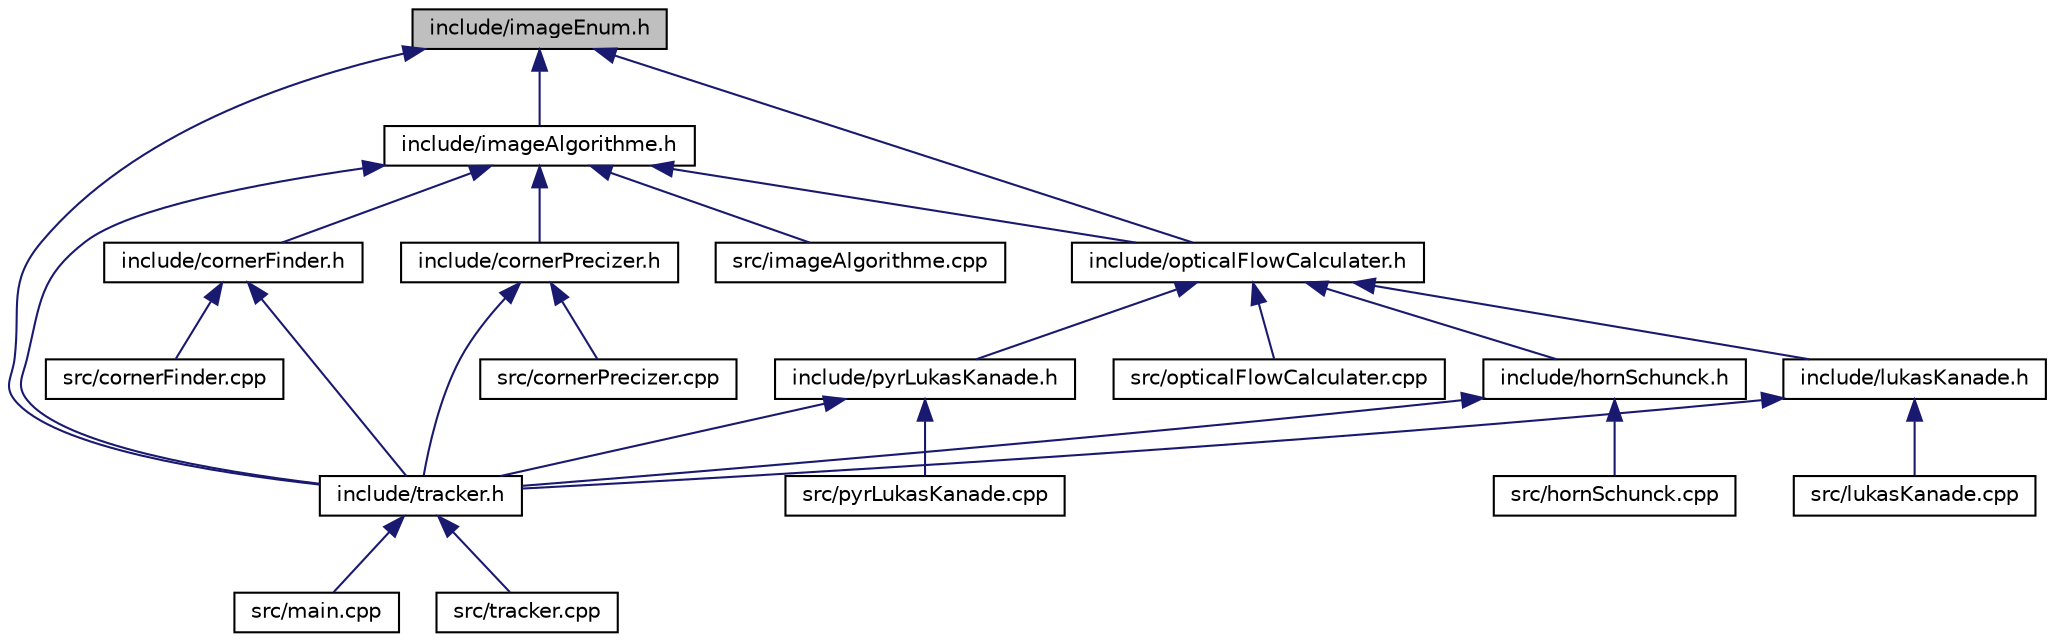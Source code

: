 digraph G
{
  edge [fontname="Helvetica",fontsize="10",labelfontname="Helvetica",labelfontsize="10"];
  node [fontname="Helvetica",fontsize="10",shape=record];
  Node1 [label="include/imageEnum.h",height=0.2,width=0.4,color="black", fillcolor="grey75", style="filled" fontcolor="black"];
  Node1 -> Node2 [dir="back",color="midnightblue",fontsize="10",style="solid",fontname="Helvetica"];
  Node2 [label="include/imageAlgorithme.h",height=0.2,width=0.4,color="black", fillcolor="white", style="filled",URL="$image_algorithme_8h.html"];
  Node2 -> Node3 [dir="back",color="midnightblue",fontsize="10",style="solid",fontname="Helvetica"];
  Node3 [label="src/imageAlgorithme.cpp",height=0.2,width=0.4,color="black", fillcolor="white", style="filled",URL="$image_algorithme_8cpp.html"];
  Node2 -> Node4 [dir="back",color="midnightblue",fontsize="10",style="solid",fontname="Helvetica"];
  Node4 [label="include/cornerFinder.h",height=0.2,width=0.4,color="black", fillcolor="white", style="filled",URL="$corner_finder_8h.html"];
  Node4 -> Node5 [dir="back",color="midnightblue",fontsize="10",style="solid",fontname="Helvetica"];
  Node5 [label="src/cornerFinder.cpp",height=0.2,width=0.4,color="black", fillcolor="white", style="filled",URL="$corner_finder_8cpp.html"];
  Node4 -> Node6 [dir="back",color="midnightblue",fontsize="10",style="solid",fontname="Helvetica"];
  Node6 [label="include/tracker.h",height=0.2,width=0.4,color="black", fillcolor="white", style="filled",URL="$tracker_8h.html"];
  Node6 -> Node7 [dir="back",color="midnightblue",fontsize="10",style="solid",fontname="Helvetica"];
  Node7 [label="src/main.cpp",height=0.2,width=0.4,color="black", fillcolor="white", style="filled",URL="$main_8cpp.html"];
  Node6 -> Node8 [dir="back",color="midnightblue",fontsize="10",style="solid",fontname="Helvetica"];
  Node8 [label="src/tracker.cpp",height=0.2,width=0.4,color="black", fillcolor="white", style="filled",URL="$tracker_8cpp.html"];
  Node2 -> Node9 [dir="back",color="midnightblue",fontsize="10",style="solid",fontname="Helvetica"];
  Node9 [label="include/cornerPrecizer.h",height=0.2,width=0.4,color="black", fillcolor="white", style="filled",URL="$corner_precizer_8h.html"];
  Node9 -> Node10 [dir="back",color="midnightblue",fontsize="10",style="solid",fontname="Helvetica"];
  Node10 [label="src/cornerPrecizer.cpp",height=0.2,width=0.4,color="black", fillcolor="white", style="filled",URL="$corner_precizer_8cpp.html"];
  Node9 -> Node6 [dir="back",color="midnightblue",fontsize="10",style="solid",fontname="Helvetica"];
  Node2 -> Node11 [dir="back",color="midnightblue",fontsize="10",style="solid",fontname="Helvetica"];
  Node11 [label="include/opticalFlowCalculater.h",height=0.2,width=0.4,color="black", fillcolor="white", style="filled",URL="$optical_flow_calculater_8h.html"];
  Node11 -> Node12 [dir="back",color="midnightblue",fontsize="10",style="solid",fontname="Helvetica"];
  Node12 [label="src/opticalFlowCalculater.cpp",height=0.2,width=0.4,color="black", fillcolor="white", style="filled",URL="$optical_flow_calculater_8cpp.html"];
  Node11 -> Node13 [dir="back",color="midnightblue",fontsize="10",style="solid",fontname="Helvetica"];
  Node13 [label="include/hornSchunck.h",height=0.2,width=0.4,color="black", fillcolor="white", style="filled",URL="$horn_schunck_8h.html"];
  Node13 -> Node14 [dir="back",color="midnightblue",fontsize="10",style="solid",fontname="Helvetica"];
  Node14 [label="src/hornSchunck.cpp",height=0.2,width=0.4,color="black", fillcolor="white", style="filled",URL="$horn_schunck_8cpp.html"];
  Node13 -> Node6 [dir="back",color="midnightblue",fontsize="10",style="solid",fontname="Helvetica"];
  Node11 -> Node15 [dir="back",color="midnightblue",fontsize="10",style="solid",fontname="Helvetica"];
  Node15 [label="include/lukasKanade.h",height=0.2,width=0.4,color="black", fillcolor="white", style="filled",URL="$lukas_kanade_8h.html"];
  Node15 -> Node16 [dir="back",color="midnightblue",fontsize="10",style="solid",fontname="Helvetica"];
  Node16 [label="src/lukasKanade.cpp",height=0.2,width=0.4,color="black", fillcolor="white", style="filled",URL="$lukas_kanade_8cpp.html"];
  Node15 -> Node6 [dir="back",color="midnightblue",fontsize="10",style="solid",fontname="Helvetica"];
  Node11 -> Node17 [dir="back",color="midnightblue",fontsize="10",style="solid",fontname="Helvetica"];
  Node17 [label="include/pyrLukasKanade.h",height=0.2,width=0.4,color="black", fillcolor="white", style="filled",URL="$pyr_lukas_kanade_8h.html"];
  Node17 -> Node18 [dir="back",color="midnightblue",fontsize="10",style="solid",fontname="Helvetica"];
  Node18 [label="src/pyrLukasKanade.cpp",height=0.2,width=0.4,color="black", fillcolor="white", style="filled",URL="$pyr_lukas_kanade_8cpp.html"];
  Node17 -> Node6 [dir="back",color="midnightblue",fontsize="10",style="solid",fontname="Helvetica"];
  Node2 -> Node6 [dir="back",color="midnightblue",fontsize="10",style="solid",fontname="Helvetica"];
  Node1 -> Node11 [dir="back",color="midnightblue",fontsize="10",style="solid",fontname="Helvetica"];
  Node1 -> Node6 [dir="back",color="midnightblue",fontsize="10",style="solid",fontname="Helvetica"];
}
